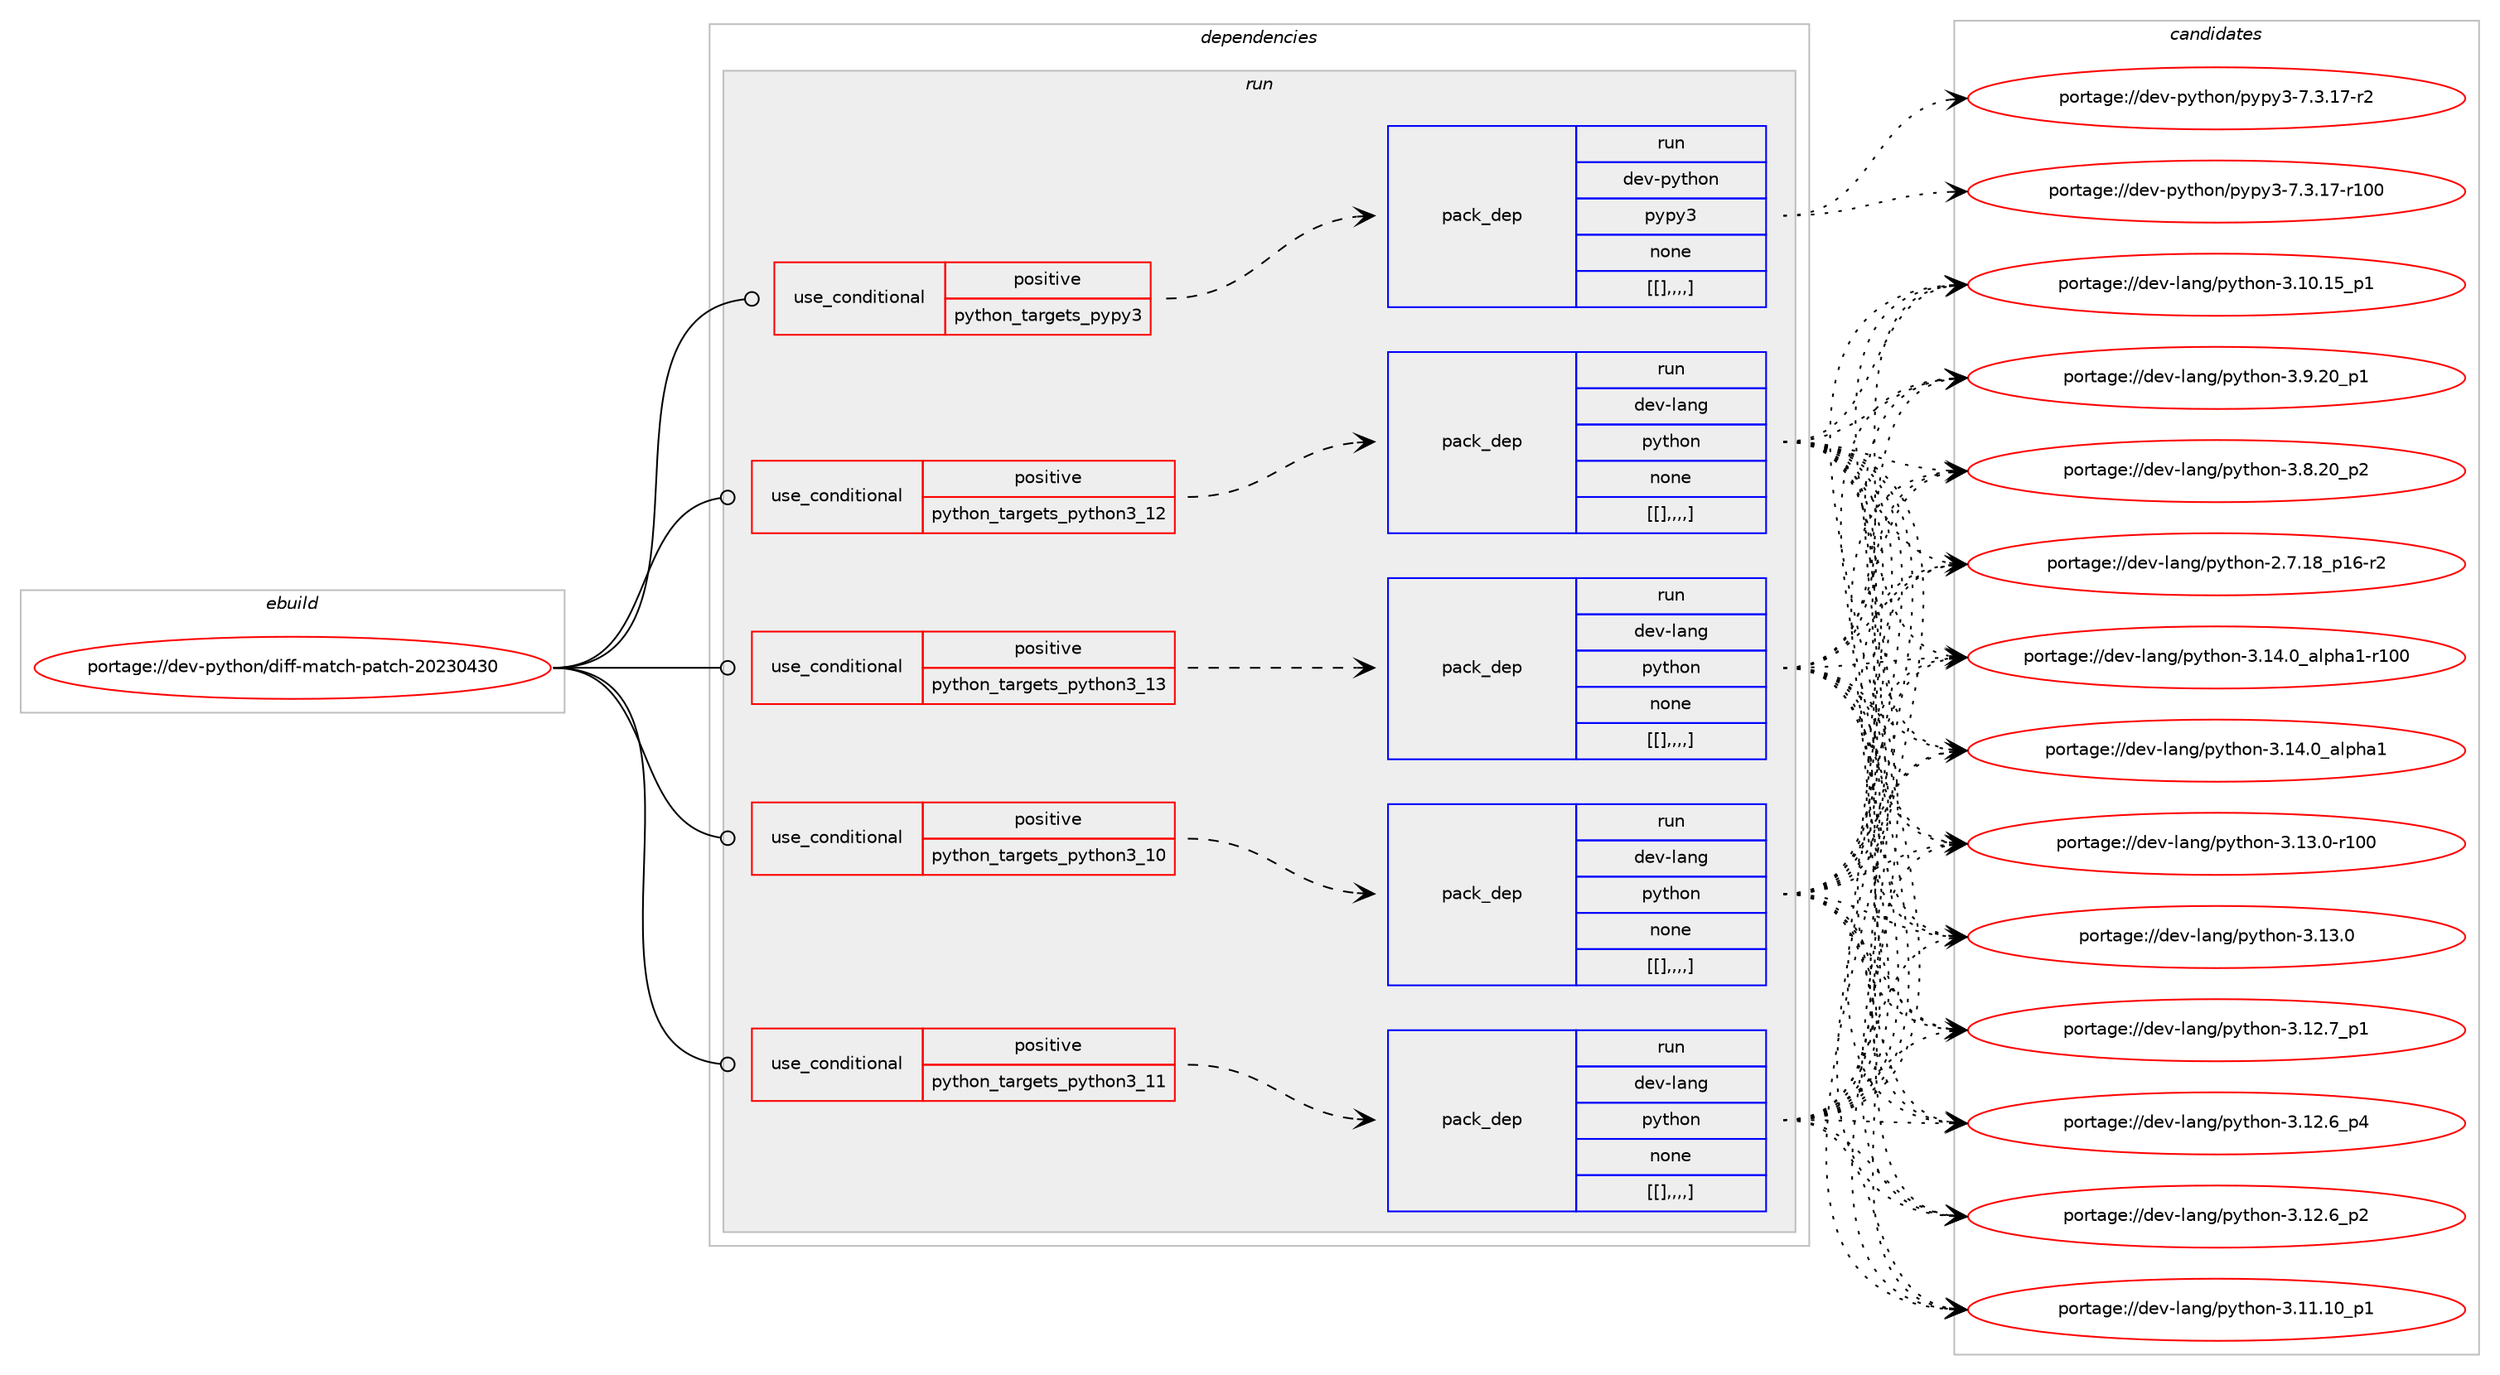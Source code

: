 digraph prolog {

# *************
# Graph options
# *************

newrank=true;
concentrate=true;
compound=true;
graph [rankdir=LR,fontname=Helvetica,fontsize=10,ranksep=1.5];#, ranksep=2.5, nodesep=0.2];
edge  [arrowhead=vee];
node  [fontname=Helvetica,fontsize=10];

# **********
# The ebuild
# **********

subgraph cluster_leftcol {
color=gray;
label=<<i>ebuild</i>>;
id [label="portage://dev-python/diff-match-patch-20230430", color=red, width=4, href="../dev-python/diff-match-patch-20230430.svg"];
}

# ****************
# The dependencies
# ****************

subgraph cluster_midcol {
color=gray;
label=<<i>dependencies</i>>;
subgraph cluster_compile {
fillcolor="#eeeeee";
style=filled;
label=<<i>compile</i>>;
}
subgraph cluster_compileandrun {
fillcolor="#eeeeee";
style=filled;
label=<<i>compile and run</i>>;
}
subgraph cluster_run {
fillcolor="#eeeeee";
style=filled;
label=<<i>run</i>>;
subgraph cond34365 {
dependency150454 [label=<<TABLE BORDER="0" CELLBORDER="1" CELLSPACING="0" CELLPADDING="4"><TR><TD ROWSPAN="3" CELLPADDING="10">use_conditional</TD></TR><TR><TD>positive</TD></TR><TR><TD>python_targets_pypy3</TD></TR></TABLE>>, shape=none, color=red];
subgraph pack114844 {
dependency150569 [label=<<TABLE BORDER="0" CELLBORDER="1" CELLSPACING="0" CELLPADDING="4" WIDTH="220"><TR><TD ROWSPAN="6" CELLPADDING="30">pack_dep</TD></TR><TR><TD WIDTH="110">run</TD></TR><TR><TD>dev-python</TD></TR><TR><TD>pypy3</TD></TR><TR><TD>none</TD></TR><TR><TD>[[],,,,]</TD></TR></TABLE>>, shape=none, color=blue];
}
dependency150454:e -> dependency150569:w [weight=20,style="dashed",arrowhead="vee"];
}
id:e -> dependency150454:w [weight=20,style="solid",arrowhead="odot"];
subgraph cond34436 {
dependency150633 [label=<<TABLE BORDER="0" CELLBORDER="1" CELLSPACING="0" CELLPADDING="4"><TR><TD ROWSPAN="3" CELLPADDING="10">use_conditional</TD></TR><TR><TD>positive</TD></TR><TR><TD>python_targets_python3_10</TD></TR></TABLE>>, shape=none, color=red];
subgraph pack114889 {
dependency150656 [label=<<TABLE BORDER="0" CELLBORDER="1" CELLSPACING="0" CELLPADDING="4" WIDTH="220"><TR><TD ROWSPAN="6" CELLPADDING="30">pack_dep</TD></TR><TR><TD WIDTH="110">run</TD></TR><TR><TD>dev-lang</TD></TR><TR><TD>python</TD></TR><TR><TD>none</TD></TR><TR><TD>[[],,,,]</TD></TR></TABLE>>, shape=none, color=blue];
}
dependency150633:e -> dependency150656:w [weight=20,style="dashed",arrowhead="vee"];
}
id:e -> dependency150633:w [weight=20,style="solid",arrowhead="odot"];
subgraph cond34472 {
dependency150719 [label=<<TABLE BORDER="0" CELLBORDER="1" CELLSPACING="0" CELLPADDING="4"><TR><TD ROWSPAN="3" CELLPADDING="10">use_conditional</TD></TR><TR><TD>positive</TD></TR><TR><TD>python_targets_python3_11</TD></TR></TABLE>>, shape=none, color=red];
subgraph pack114935 {
dependency150740 [label=<<TABLE BORDER="0" CELLBORDER="1" CELLSPACING="0" CELLPADDING="4" WIDTH="220"><TR><TD ROWSPAN="6" CELLPADDING="30">pack_dep</TD></TR><TR><TD WIDTH="110">run</TD></TR><TR><TD>dev-lang</TD></TR><TR><TD>python</TD></TR><TR><TD>none</TD></TR><TR><TD>[[],,,,]</TD></TR></TABLE>>, shape=none, color=blue];
}
dependency150719:e -> dependency150740:w [weight=20,style="dashed",arrowhead="vee"];
}
id:e -> dependency150719:w [weight=20,style="solid",arrowhead="odot"];
subgraph cond34510 {
dependency150764 [label=<<TABLE BORDER="0" CELLBORDER="1" CELLSPACING="0" CELLPADDING="4"><TR><TD ROWSPAN="3" CELLPADDING="10">use_conditional</TD></TR><TR><TD>positive</TD></TR><TR><TD>python_targets_python3_12</TD></TR></TABLE>>, shape=none, color=red];
subgraph pack114962 {
dependency150786 [label=<<TABLE BORDER="0" CELLBORDER="1" CELLSPACING="0" CELLPADDING="4" WIDTH="220"><TR><TD ROWSPAN="6" CELLPADDING="30">pack_dep</TD></TR><TR><TD WIDTH="110">run</TD></TR><TR><TD>dev-lang</TD></TR><TR><TD>python</TD></TR><TR><TD>none</TD></TR><TR><TD>[[],,,,]</TD></TR></TABLE>>, shape=none, color=blue];
}
dependency150764:e -> dependency150786:w [weight=20,style="dashed",arrowhead="vee"];
}
id:e -> dependency150764:w [weight=20,style="solid",arrowhead="odot"];
subgraph cond34523 {
dependency150791 [label=<<TABLE BORDER="0" CELLBORDER="1" CELLSPACING="0" CELLPADDING="4"><TR><TD ROWSPAN="3" CELLPADDING="10">use_conditional</TD></TR><TR><TD>positive</TD></TR><TR><TD>python_targets_python3_13</TD></TR></TABLE>>, shape=none, color=red];
subgraph pack114970 {
dependency150876 [label=<<TABLE BORDER="0" CELLBORDER="1" CELLSPACING="0" CELLPADDING="4" WIDTH="220"><TR><TD ROWSPAN="6" CELLPADDING="30">pack_dep</TD></TR><TR><TD WIDTH="110">run</TD></TR><TR><TD>dev-lang</TD></TR><TR><TD>python</TD></TR><TR><TD>none</TD></TR><TR><TD>[[],,,,]</TD></TR></TABLE>>, shape=none, color=blue];
}
dependency150791:e -> dependency150876:w [weight=20,style="dashed",arrowhead="vee"];
}
id:e -> dependency150791:w [weight=20,style="solid",arrowhead="odot"];
}
}

# **************
# The candidates
# **************

subgraph cluster_choices {
rank=same;
color=gray;
label=<<i>candidates</i>>;

subgraph choice114751 {
color=black;
nodesep=1;
choice100101118451121211161041111104711212111212151455546514649554511450 [label="portage://dev-python/pypy3-7.3.17-r2", color=red, width=4,href="../dev-python/pypy3-7.3.17-r2.svg"];
choice1001011184511212111610411111047112121112121514555465146495545114494848 [label="portage://dev-python/pypy3-7.3.17-r100", color=red, width=4,href="../dev-python/pypy3-7.3.17-r100.svg"];
dependency150569:e -> choice100101118451121211161041111104711212111212151455546514649554511450:w [style=dotted,weight="100"];
dependency150569:e -> choice1001011184511212111610411111047112121112121514555465146495545114494848:w [style=dotted,weight="100"];
}
subgraph choice114759 {
color=black;
nodesep=1;
choice100101118451089711010347112121116104111110455146495246489597108112104974945114494848 [label="portage://dev-lang/python-3.14.0_alpha1-r100", color=red, width=4,href="../dev-lang/python-3.14.0_alpha1-r100.svg"];
choice1001011184510897110103471121211161041111104551464952464895971081121049749 [label="portage://dev-lang/python-3.14.0_alpha1", color=red, width=4,href="../dev-lang/python-3.14.0_alpha1.svg"];
choice1001011184510897110103471121211161041111104551464951464845114494848 [label="portage://dev-lang/python-3.13.0-r100", color=red, width=4,href="../dev-lang/python-3.13.0-r100.svg"];
choice10010111845108971101034711212111610411111045514649514648 [label="portage://dev-lang/python-3.13.0", color=red, width=4,href="../dev-lang/python-3.13.0.svg"];
choice100101118451089711010347112121116104111110455146495046559511249 [label="portage://dev-lang/python-3.12.7_p1", color=red, width=4,href="../dev-lang/python-3.12.7_p1.svg"];
choice100101118451089711010347112121116104111110455146495046549511252 [label="portage://dev-lang/python-3.12.6_p4", color=red, width=4,href="../dev-lang/python-3.12.6_p4.svg"];
choice100101118451089711010347112121116104111110455146495046549511250 [label="portage://dev-lang/python-3.12.6_p2", color=red, width=4,href="../dev-lang/python-3.12.6_p2.svg"];
choice10010111845108971101034711212111610411111045514649494649489511249 [label="portage://dev-lang/python-3.11.10_p1", color=red, width=4,href="../dev-lang/python-3.11.10_p1.svg"];
choice10010111845108971101034711212111610411111045514649484649539511249 [label="portage://dev-lang/python-3.10.15_p1", color=red, width=4,href="../dev-lang/python-3.10.15_p1.svg"];
choice100101118451089711010347112121116104111110455146574650489511249 [label="portage://dev-lang/python-3.9.20_p1", color=red, width=4,href="../dev-lang/python-3.9.20_p1.svg"];
choice100101118451089711010347112121116104111110455146564650489511250 [label="portage://dev-lang/python-3.8.20_p2", color=red, width=4,href="../dev-lang/python-3.8.20_p2.svg"];
choice100101118451089711010347112121116104111110455046554649569511249544511450 [label="portage://dev-lang/python-2.7.18_p16-r2", color=red, width=4,href="../dev-lang/python-2.7.18_p16-r2.svg"];
dependency150656:e -> choice100101118451089711010347112121116104111110455146495246489597108112104974945114494848:w [style=dotted,weight="100"];
dependency150656:e -> choice1001011184510897110103471121211161041111104551464952464895971081121049749:w [style=dotted,weight="100"];
dependency150656:e -> choice1001011184510897110103471121211161041111104551464951464845114494848:w [style=dotted,weight="100"];
dependency150656:e -> choice10010111845108971101034711212111610411111045514649514648:w [style=dotted,weight="100"];
dependency150656:e -> choice100101118451089711010347112121116104111110455146495046559511249:w [style=dotted,weight="100"];
dependency150656:e -> choice100101118451089711010347112121116104111110455146495046549511252:w [style=dotted,weight="100"];
dependency150656:e -> choice100101118451089711010347112121116104111110455146495046549511250:w [style=dotted,weight="100"];
dependency150656:e -> choice10010111845108971101034711212111610411111045514649494649489511249:w [style=dotted,weight="100"];
dependency150656:e -> choice10010111845108971101034711212111610411111045514649484649539511249:w [style=dotted,weight="100"];
dependency150656:e -> choice100101118451089711010347112121116104111110455146574650489511249:w [style=dotted,weight="100"];
dependency150656:e -> choice100101118451089711010347112121116104111110455146564650489511250:w [style=dotted,weight="100"];
dependency150656:e -> choice100101118451089711010347112121116104111110455046554649569511249544511450:w [style=dotted,weight="100"];
}
subgraph choice114803 {
color=black;
nodesep=1;
choice100101118451089711010347112121116104111110455146495246489597108112104974945114494848 [label="portage://dev-lang/python-3.14.0_alpha1-r100", color=red, width=4,href="../dev-lang/python-3.14.0_alpha1-r100.svg"];
choice1001011184510897110103471121211161041111104551464952464895971081121049749 [label="portage://dev-lang/python-3.14.0_alpha1", color=red, width=4,href="../dev-lang/python-3.14.0_alpha1.svg"];
choice1001011184510897110103471121211161041111104551464951464845114494848 [label="portage://dev-lang/python-3.13.0-r100", color=red, width=4,href="../dev-lang/python-3.13.0-r100.svg"];
choice10010111845108971101034711212111610411111045514649514648 [label="portage://dev-lang/python-3.13.0", color=red, width=4,href="../dev-lang/python-3.13.0.svg"];
choice100101118451089711010347112121116104111110455146495046559511249 [label="portage://dev-lang/python-3.12.7_p1", color=red, width=4,href="../dev-lang/python-3.12.7_p1.svg"];
choice100101118451089711010347112121116104111110455146495046549511252 [label="portage://dev-lang/python-3.12.6_p4", color=red, width=4,href="../dev-lang/python-3.12.6_p4.svg"];
choice100101118451089711010347112121116104111110455146495046549511250 [label="portage://dev-lang/python-3.12.6_p2", color=red, width=4,href="../dev-lang/python-3.12.6_p2.svg"];
choice10010111845108971101034711212111610411111045514649494649489511249 [label="portage://dev-lang/python-3.11.10_p1", color=red, width=4,href="../dev-lang/python-3.11.10_p1.svg"];
choice10010111845108971101034711212111610411111045514649484649539511249 [label="portage://dev-lang/python-3.10.15_p1", color=red, width=4,href="../dev-lang/python-3.10.15_p1.svg"];
choice100101118451089711010347112121116104111110455146574650489511249 [label="portage://dev-lang/python-3.9.20_p1", color=red, width=4,href="../dev-lang/python-3.9.20_p1.svg"];
choice100101118451089711010347112121116104111110455146564650489511250 [label="portage://dev-lang/python-3.8.20_p2", color=red, width=4,href="../dev-lang/python-3.8.20_p2.svg"];
choice100101118451089711010347112121116104111110455046554649569511249544511450 [label="portage://dev-lang/python-2.7.18_p16-r2", color=red, width=4,href="../dev-lang/python-2.7.18_p16-r2.svg"];
dependency150740:e -> choice100101118451089711010347112121116104111110455146495246489597108112104974945114494848:w [style=dotted,weight="100"];
dependency150740:e -> choice1001011184510897110103471121211161041111104551464952464895971081121049749:w [style=dotted,weight="100"];
dependency150740:e -> choice1001011184510897110103471121211161041111104551464951464845114494848:w [style=dotted,weight="100"];
dependency150740:e -> choice10010111845108971101034711212111610411111045514649514648:w [style=dotted,weight="100"];
dependency150740:e -> choice100101118451089711010347112121116104111110455146495046559511249:w [style=dotted,weight="100"];
dependency150740:e -> choice100101118451089711010347112121116104111110455146495046549511252:w [style=dotted,weight="100"];
dependency150740:e -> choice100101118451089711010347112121116104111110455146495046549511250:w [style=dotted,weight="100"];
dependency150740:e -> choice10010111845108971101034711212111610411111045514649494649489511249:w [style=dotted,weight="100"];
dependency150740:e -> choice10010111845108971101034711212111610411111045514649484649539511249:w [style=dotted,weight="100"];
dependency150740:e -> choice100101118451089711010347112121116104111110455146574650489511249:w [style=dotted,weight="100"];
dependency150740:e -> choice100101118451089711010347112121116104111110455146564650489511250:w [style=dotted,weight="100"];
dependency150740:e -> choice100101118451089711010347112121116104111110455046554649569511249544511450:w [style=dotted,weight="100"];
}
subgraph choice114816 {
color=black;
nodesep=1;
choice100101118451089711010347112121116104111110455146495246489597108112104974945114494848 [label="portage://dev-lang/python-3.14.0_alpha1-r100", color=red, width=4,href="../dev-lang/python-3.14.0_alpha1-r100.svg"];
choice1001011184510897110103471121211161041111104551464952464895971081121049749 [label="portage://dev-lang/python-3.14.0_alpha1", color=red, width=4,href="../dev-lang/python-3.14.0_alpha1.svg"];
choice1001011184510897110103471121211161041111104551464951464845114494848 [label="portage://dev-lang/python-3.13.0-r100", color=red, width=4,href="../dev-lang/python-3.13.0-r100.svg"];
choice10010111845108971101034711212111610411111045514649514648 [label="portage://dev-lang/python-3.13.0", color=red, width=4,href="../dev-lang/python-3.13.0.svg"];
choice100101118451089711010347112121116104111110455146495046559511249 [label="portage://dev-lang/python-3.12.7_p1", color=red, width=4,href="../dev-lang/python-3.12.7_p1.svg"];
choice100101118451089711010347112121116104111110455146495046549511252 [label="portage://dev-lang/python-3.12.6_p4", color=red, width=4,href="../dev-lang/python-3.12.6_p4.svg"];
choice100101118451089711010347112121116104111110455146495046549511250 [label="portage://dev-lang/python-3.12.6_p2", color=red, width=4,href="../dev-lang/python-3.12.6_p2.svg"];
choice10010111845108971101034711212111610411111045514649494649489511249 [label="portage://dev-lang/python-3.11.10_p1", color=red, width=4,href="../dev-lang/python-3.11.10_p1.svg"];
choice10010111845108971101034711212111610411111045514649484649539511249 [label="portage://dev-lang/python-3.10.15_p1", color=red, width=4,href="../dev-lang/python-3.10.15_p1.svg"];
choice100101118451089711010347112121116104111110455146574650489511249 [label="portage://dev-lang/python-3.9.20_p1", color=red, width=4,href="../dev-lang/python-3.9.20_p1.svg"];
choice100101118451089711010347112121116104111110455146564650489511250 [label="portage://dev-lang/python-3.8.20_p2", color=red, width=4,href="../dev-lang/python-3.8.20_p2.svg"];
choice100101118451089711010347112121116104111110455046554649569511249544511450 [label="portage://dev-lang/python-2.7.18_p16-r2", color=red, width=4,href="../dev-lang/python-2.7.18_p16-r2.svg"];
dependency150786:e -> choice100101118451089711010347112121116104111110455146495246489597108112104974945114494848:w [style=dotted,weight="100"];
dependency150786:e -> choice1001011184510897110103471121211161041111104551464952464895971081121049749:w [style=dotted,weight="100"];
dependency150786:e -> choice1001011184510897110103471121211161041111104551464951464845114494848:w [style=dotted,weight="100"];
dependency150786:e -> choice10010111845108971101034711212111610411111045514649514648:w [style=dotted,weight="100"];
dependency150786:e -> choice100101118451089711010347112121116104111110455146495046559511249:w [style=dotted,weight="100"];
dependency150786:e -> choice100101118451089711010347112121116104111110455146495046549511252:w [style=dotted,weight="100"];
dependency150786:e -> choice100101118451089711010347112121116104111110455146495046549511250:w [style=dotted,weight="100"];
dependency150786:e -> choice10010111845108971101034711212111610411111045514649494649489511249:w [style=dotted,weight="100"];
dependency150786:e -> choice10010111845108971101034711212111610411111045514649484649539511249:w [style=dotted,weight="100"];
dependency150786:e -> choice100101118451089711010347112121116104111110455146574650489511249:w [style=dotted,weight="100"];
dependency150786:e -> choice100101118451089711010347112121116104111110455146564650489511250:w [style=dotted,weight="100"];
dependency150786:e -> choice100101118451089711010347112121116104111110455046554649569511249544511450:w [style=dotted,weight="100"];
}
subgraph choice114839 {
color=black;
nodesep=1;
choice100101118451089711010347112121116104111110455146495246489597108112104974945114494848 [label="portage://dev-lang/python-3.14.0_alpha1-r100", color=red, width=4,href="../dev-lang/python-3.14.0_alpha1-r100.svg"];
choice1001011184510897110103471121211161041111104551464952464895971081121049749 [label="portage://dev-lang/python-3.14.0_alpha1", color=red, width=4,href="../dev-lang/python-3.14.0_alpha1.svg"];
choice1001011184510897110103471121211161041111104551464951464845114494848 [label="portage://dev-lang/python-3.13.0-r100", color=red, width=4,href="../dev-lang/python-3.13.0-r100.svg"];
choice10010111845108971101034711212111610411111045514649514648 [label="portage://dev-lang/python-3.13.0", color=red, width=4,href="../dev-lang/python-3.13.0.svg"];
choice100101118451089711010347112121116104111110455146495046559511249 [label="portage://dev-lang/python-3.12.7_p1", color=red, width=4,href="../dev-lang/python-3.12.7_p1.svg"];
choice100101118451089711010347112121116104111110455146495046549511252 [label="portage://dev-lang/python-3.12.6_p4", color=red, width=4,href="../dev-lang/python-3.12.6_p4.svg"];
choice100101118451089711010347112121116104111110455146495046549511250 [label="portage://dev-lang/python-3.12.6_p2", color=red, width=4,href="../dev-lang/python-3.12.6_p2.svg"];
choice10010111845108971101034711212111610411111045514649494649489511249 [label="portage://dev-lang/python-3.11.10_p1", color=red, width=4,href="../dev-lang/python-3.11.10_p1.svg"];
choice10010111845108971101034711212111610411111045514649484649539511249 [label="portage://dev-lang/python-3.10.15_p1", color=red, width=4,href="../dev-lang/python-3.10.15_p1.svg"];
choice100101118451089711010347112121116104111110455146574650489511249 [label="portage://dev-lang/python-3.9.20_p1", color=red, width=4,href="../dev-lang/python-3.9.20_p1.svg"];
choice100101118451089711010347112121116104111110455146564650489511250 [label="portage://dev-lang/python-3.8.20_p2", color=red, width=4,href="../dev-lang/python-3.8.20_p2.svg"];
choice100101118451089711010347112121116104111110455046554649569511249544511450 [label="portage://dev-lang/python-2.7.18_p16-r2", color=red, width=4,href="../dev-lang/python-2.7.18_p16-r2.svg"];
dependency150876:e -> choice100101118451089711010347112121116104111110455146495246489597108112104974945114494848:w [style=dotted,weight="100"];
dependency150876:e -> choice1001011184510897110103471121211161041111104551464952464895971081121049749:w [style=dotted,weight="100"];
dependency150876:e -> choice1001011184510897110103471121211161041111104551464951464845114494848:w [style=dotted,weight="100"];
dependency150876:e -> choice10010111845108971101034711212111610411111045514649514648:w [style=dotted,weight="100"];
dependency150876:e -> choice100101118451089711010347112121116104111110455146495046559511249:w [style=dotted,weight="100"];
dependency150876:e -> choice100101118451089711010347112121116104111110455146495046549511252:w [style=dotted,weight="100"];
dependency150876:e -> choice100101118451089711010347112121116104111110455146495046549511250:w [style=dotted,weight="100"];
dependency150876:e -> choice10010111845108971101034711212111610411111045514649494649489511249:w [style=dotted,weight="100"];
dependency150876:e -> choice10010111845108971101034711212111610411111045514649484649539511249:w [style=dotted,weight="100"];
dependency150876:e -> choice100101118451089711010347112121116104111110455146574650489511249:w [style=dotted,weight="100"];
dependency150876:e -> choice100101118451089711010347112121116104111110455146564650489511250:w [style=dotted,weight="100"];
dependency150876:e -> choice100101118451089711010347112121116104111110455046554649569511249544511450:w [style=dotted,weight="100"];
}
}

}
